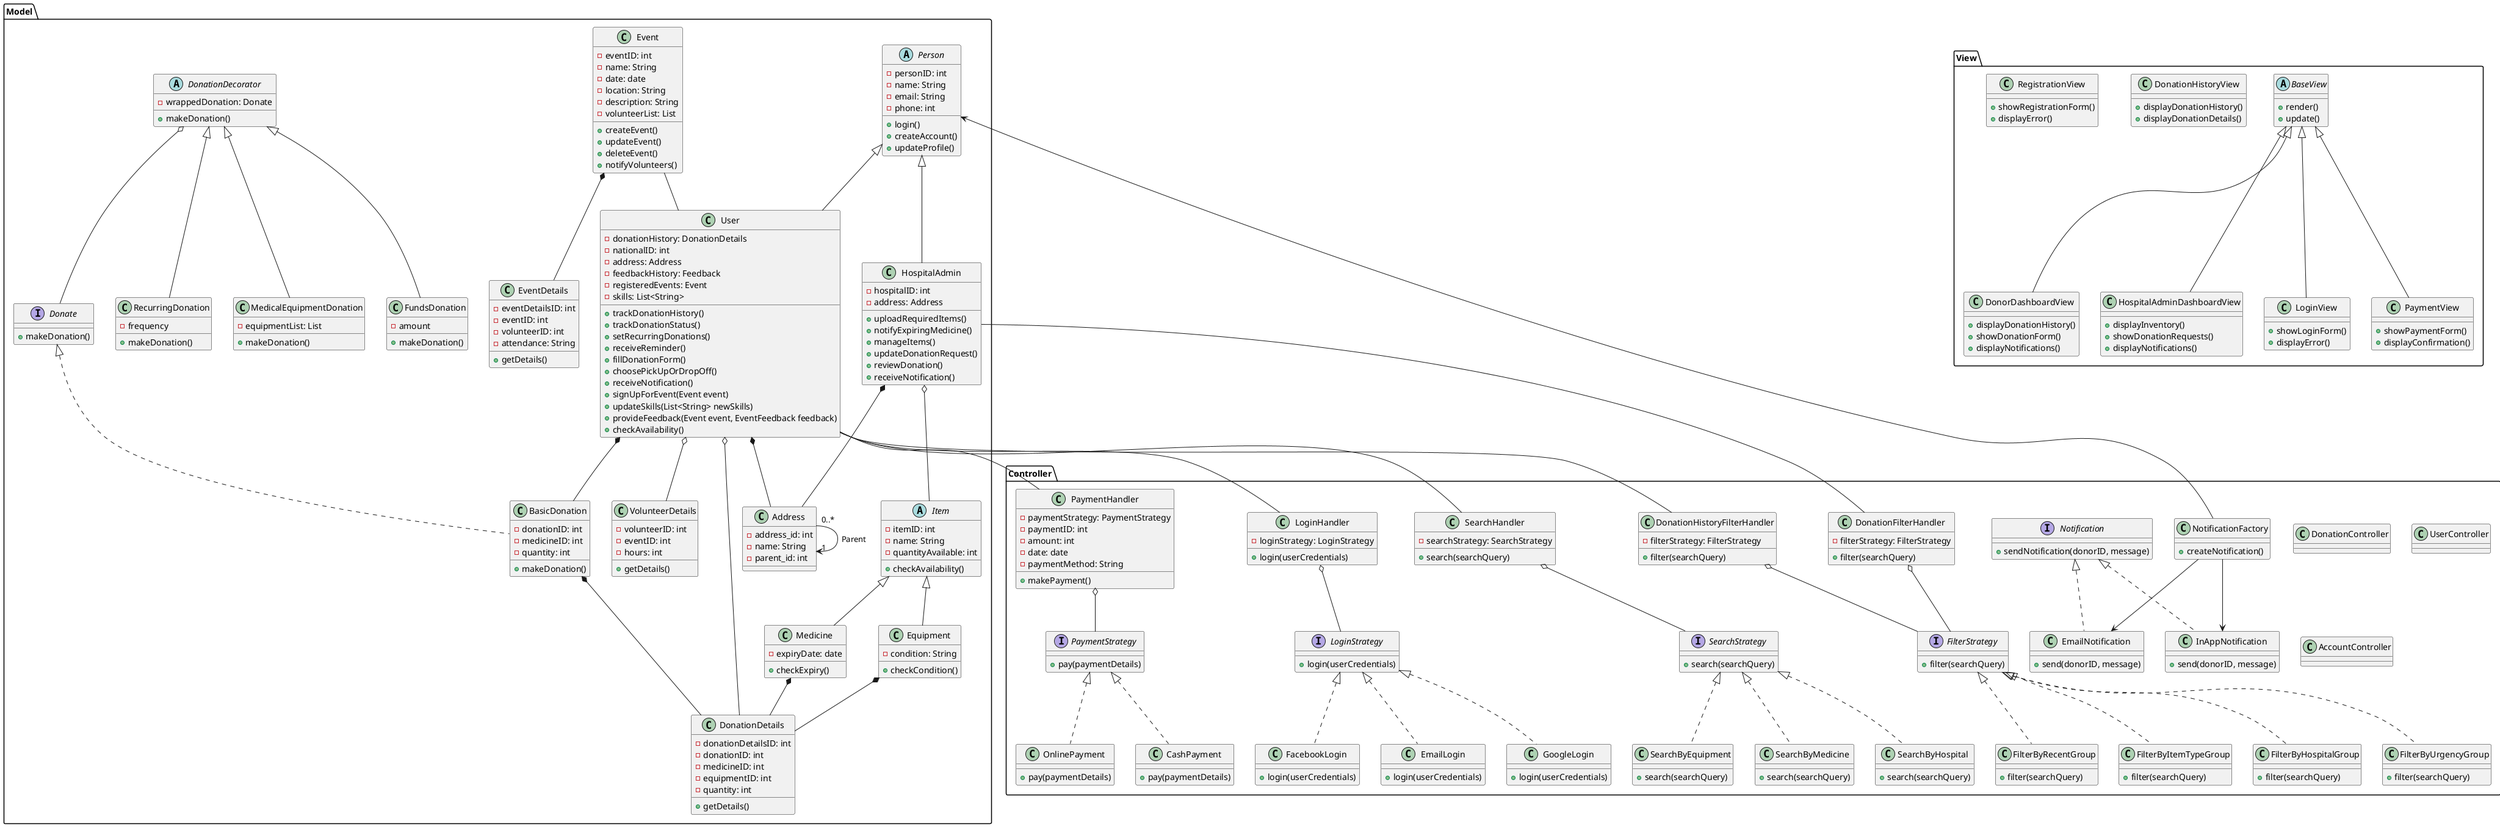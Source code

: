 @startuml
'https://plantuml.com/class-diagram

package "Model" {
    abstract class Person {
        -personID: int
        -name: String
        -email: String
        -phone: int
        +login()
        +createAccount()
        +updateProfile()
    }

    class User extends Person {
        -donationHistory: DonationDetails
        -nationalID: int
        -address: Address
        -feedbackHistory: Feedback
        -registeredEvents: Event
        -skills: List<String>
        +trackDonationHistory()
        +trackDonationStatus()
        +setRecurringDonations()
        +receiveReminder()
        +fillDonationForm()
        +choosePickUpOrDropOff()
        +receiveNotification()
        +signUpForEvent(Event event)
        +updateSkills(List<String> newSkills)
        +provideFeedback(Event event, EventFeedback feedback)
        +checkAvailability()
        
    }

    class HospitalAdmin extends Person {
        -hospitalID: int
        -address: Address
        +uploadRequiredItems()
        +notifyExpiringMedicine()
        +manageItems()
        +updateDonationRequest()
        +reviewDonation()
        +receiveNotification()
    }

    class Address {
        -address_id: int
        -name: String
        -parent_id: int 
    }

    abstract class Item {
        -itemID: int
        -name: String
        -quantityAvailable: int
        +checkAvailability()
    }

    class VolunteerDetails{
        -volunteerID: int
        -eventID: int
        -hours: int
        +getDetails()
    }

    class Event{
        -eventID: int
        -name: String
        -date: date
        -location: String
        -description: String
        -volunteerList: List
        +createEvent()
        +updateEvent()
        +deleteEvent()
        +notifyVolunteers()
    }

    class EventDetails{
        -eventDetailsID: int
        -eventID: int
        -volunteerID: int
        -attendance: String
        +getDetails()
    }

    class Medicine extends Item {
        -expiryDate: date
        +checkExpiry()
    }

    class Equipment extends Item {
        -condition: String
        +checkCondition()
    }

    interface Donate {
        +makeDonation()
    }

    class DonationDetails {
        -donationDetailsID: int
        -donationID: int
        -medicineID: int
        -equipmentID: int
        -quantity: int
        +getDetails()
    }

    class BasicDonation implements Donate {
        -donationID: int
        -medicineID: int
        -quantity: int
        +makeDonation()
    }

    abstract class DonationDecorator {
        -wrappedDonation: Donate
        +makeDonation()
    }

    class RecurringDonation extends DonationDecorator {
        -frequency
        +makeDonation()
    }

    class MedicalEquipmentDonation extends DonationDecorator {
        -equipmentList: List
        +makeDonation()
    }

    class FundsDonation extends DonationDecorator {
        -amount
        +makeDonation()
    }

}

package "View" {
    abstract class BaseView {
        +render()
        +update()
    }

    class DonorDashboardView extends BaseView {
        +displayDonationHistory()
        +showDonationForm()
        +displayNotifications()
    }

    class HospitalAdminDashboardView extends BaseView {
        +displayInventory()
        +showDonationRequests()
        +displayNotifications()
    }

    class LoginView extends BaseView {
        +showLoginForm()
        +displayError()
    }

    class PaymentView extends BaseView {
        +showPaymentForm()
        +displayConfirmation()
    }

    class DonationHistoryView {
        +displayDonationHistory()
        +displayDonationDetails()
    }

    class RegistrationView {
        +showRegistrationForm()
        +displayError()
    }
}

package "Controller" {
    class PaymentHandler {
        -paymentStrategy: PaymentStrategy
        -paymentID: int
        -amount: int
        -date: date
        -paymentMethod: String
        +makePayment()
    }

    class LoginHandler {
        -loginStrategy: LoginStrategy
        +login(userCredentials)
    }

    class SearchHandler {
        -searchStrategy: SearchStrategy
        +search(searchQuery)
    }

    class DonationFilterHandler {
        -filterStrategy: FilterStrategy
        +filter(searchQuery)
    }

    class DonationHistoryFilterHandler {
        -filterStrategy: FilterStrategy
        +filter(searchQuery)
    }

    interface PaymentStrategy {
        +pay(paymentDetails)
    }

    class OnlinePayment implements PaymentStrategy {
        +pay(paymentDetails)
    }

    class CashPayment implements PaymentStrategy {
        +pay(paymentDetails)
    }

    interface LoginStrategy {
        +login(userCredentials)
    }

    class EmailLogin implements LoginStrategy {
        +login(userCredentials)
    }

    class GoogleLogin implements LoginStrategy {
        +login(userCredentials)
    }

    class FacebookLogin implements LoginStrategy {
        +login(userCredentials)
    }

    interface SearchStrategy {
        +search(searchQuery)
    }

    class SearchByMedicine implements SearchStrategy {
        +search(searchQuery)
    }

    class SearchByHospital implements SearchStrategy {
        +search(searchQuery)
    }

    class SearchByEquipment implements SearchStrategy {
        +search(searchQuery)
    }

    interface FilterStrategy {
        +filter(searchQuery)
    }

    class FilterByRecentGroup implements FilterStrategy {
        +filter(searchQuery)
    }

    class FilterByItemTypeGroup implements FilterStrategy {
        +filter(searchQuery)
    }

    class FilterByHospitalGroup implements FilterStrategy {
        +filter(searchQuery)
    }

    class FilterByUrgencyGroup implements FilterStrategy {
        +filter(searchQuery)
    }

    interface Notification {
        +sendNotification(donorID, message)
    }

    class EmailNotification implements Notification {
        +send(donorID, message)
    }

    class InAppNotification implements Notification {
        +send(donorID, message)
    }

    class NotificationFactory {
        +createNotification()
    }

    class DonationController{

    }

    class UserController{}

    class AccountController{}


}

User *-- BasicDonation
User o-- DonationDetails
Medicine *-- DonationDetails
BasicDonation *-- DonationDetails
DonationDecorator o-- Donate
LoginHandler o-- LoginStrategy
User -- LoginHandler
SearchHandler o-- SearchStrategy
User -- SearchHandler
HospitalAdmin o-- Item
Equipment *-- DonationDetails
User *-- Address
PaymentHandler o-- PaymentStrategy
User -- PaymentHandler
User -- DonationHistoryFilterHandler
DonationHistoryFilterHandler o-- FilterStrategy
HospitalAdmin *-- Address
HospitalAdmin -- DonationFilterHandler
DonationFilterHandler o-- FilterStrategy
Person <-- NotificationFactory
NotificationFactory --> EmailNotification
NotificationFactory --> InAppNotification
Address "0..*" --> "1" Address : Parent
Event *-- EventDetails
User o-- VolunteerDetails
Event -- User

@enduml
